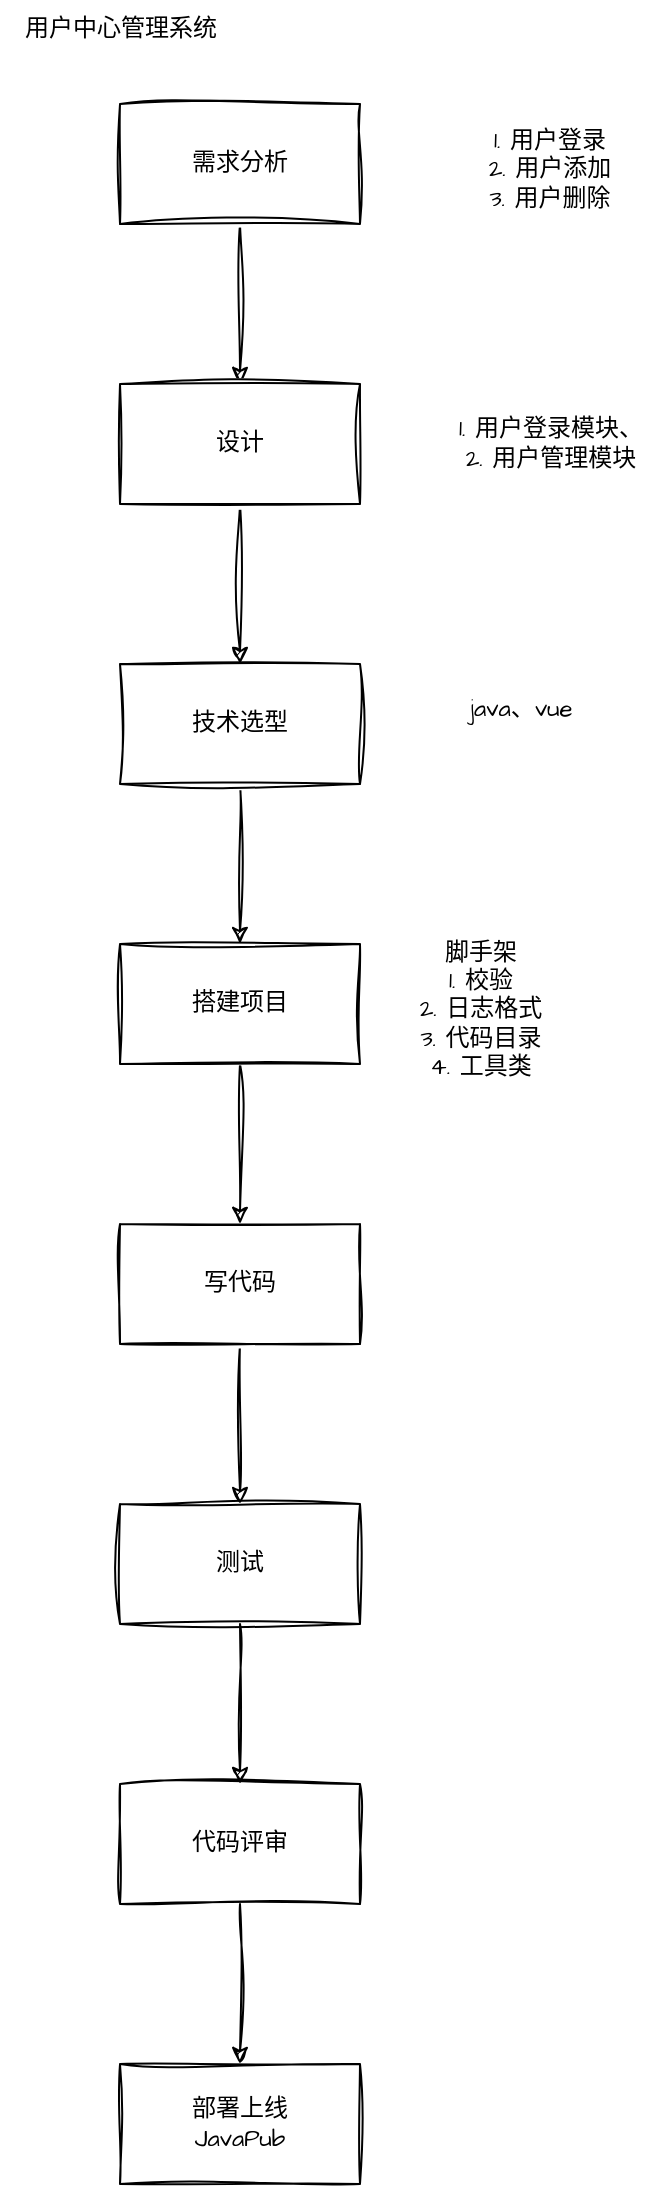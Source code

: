 <mxfile version="24.5.5" type="github">
  <diagram name="第 1 页" id="WvLIRYuNrSUFbptSl-A2">
    <mxGraphModel dx="1621" dy="1121" grid="1" gridSize="10" guides="1" tooltips="1" connect="1" arrows="0" fold="1" page="1" pageScale="1" pageWidth="827" pageHeight="1169" math="0" shadow="0">
      <root>
        <mxCell id="0" />
        <mxCell id="1" parent="0" />
        <mxCell id="OWUBWAP2Ix0LN6YwNYeq-36" value="用户中心管理系统" style="text;html=1;align=center;verticalAlign=middle;resizable=0;points=[];autosize=1;strokeColor=none;fillColor=none;fontFamily=Architects Daughter;fontSource=https%3A%2F%2Ffonts.googleapis.com%2Fcss%3Ffamily%3DArchitects%2BDaughter;" parent="1" vertex="1">
          <mxGeometry x="-10" y="18" width="120" height="30" as="geometry" />
        </mxCell>
        <mxCell id="OWUBWAP2Ix0LN6YwNYeq-40" value="" style="edgeStyle=orthogonalEdgeStyle;rounded=0;sketch=1;hachureGap=4;jiggle=2;curveFitting=1;orthogonalLoop=1;jettySize=auto;html=1;fontFamily=Architects Daughter;fontSource=https%3A%2F%2Ffonts.googleapis.com%2Fcss%3Ffamily%3DArchitects%2BDaughter;" parent="1" source="OWUBWAP2Ix0LN6YwNYeq-37" target="OWUBWAP2Ix0LN6YwNYeq-39" edge="1">
          <mxGeometry relative="1" as="geometry" />
        </mxCell>
        <mxCell id="OWUBWAP2Ix0LN6YwNYeq-37" value="需求分析" style="rounded=0;whiteSpace=wrap;html=1;sketch=1;hachureGap=4;jiggle=2;curveFitting=1;fontFamily=Architects Daughter;fontSource=https%3A%2F%2Ffonts.googleapis.com%2Fcss%3Ffamily%3DArchitects%2BDaughter;" parent="1" vertex="1">
          <mxGeometry x="50" y="70" width="120" height="60" as="geometry" />
        </mxCell>
        <mxCell id="OWUBWAP2Ix0LN6YwNYeq-38" value="1. 用户登录&lt;div&gt;2. 用户添加&lt;/div&gt;&lt;div&gt;3. 用户删除&lt;/div&gt;" style="text;html=1;align=center;verticalAlign=middle;whiteSpace=wrap;rounded=0;fontFamily=Architects Daughter;fontSource=https%3A%2F%2Ffonts.googleapis.com%2Fcss%3Ffamily%3DArchitects%2BDaughter;" parent="1" vertex="1">
          <mxGeometry x="220" y="85" width="90" height="35" as="geometry" />
        </mxCell>
        <mxCell id="OWUBWAP2Ix0LN6YwNYeq-43" value="" style="edgeStyle=orthogonalEdgeStyle;rounded=0;sketch=1;hachureGap=4;jiggle=2;curveFitting=1;orthogonalLoop=1;jettySize=auto;html=1;fontFamily=Architects Daughter;fontSource=https%3A%2F%2Ffonts.googleapis.com%2Fcss%3Ffamily%3DArchitects%2BDaughter;" parent="1" source="OWUBWAP2Ix0LN6YwNYeq-39" target="OWUBWAP2Ix0LN6YwNYeq-42" edge="1">
          <mxGeometry relative="1" as="geometry" />
        </mxCell>
        <mxCell id="OWUBWAP2Ix0LN6YwNYeq-39" value="设计" style="whiteSpace=wrap;html=1;fontFamily=Architects Daughter;rounded=0;sketch=1;hachureGap=4;jiggle=2;curveFitting=1;fontSource=https%3A%2F%2Ffonts.googleapis.com%2Fcss%3Ffamily%3DArchitects%2BDaughter;" parent="1" vertex="1">
          <mxGeometry x="50" y="210" width="120" height="60" as="geometry" />
        </mxCell>
        <mxCell id="OWUBWAP2Ix0LN6YwNYeq-41" value="1. 用户登录模块、&lt;div&gt;2. 用户管理模块&lt;/div&gt;" style="text;html=1;align=center;verticalAlign=middle;resizable=0;points=[];autosize=1;strokeColor=none;fillColor=none;fontFamily=Architects Daughter;fontSource=https%3A%2F%2Ffonts.googleapis.com%2Fcss%3Ffamily%3DArchitects%2BDaughter;" parent="1" vertex="1">
          <mxGeometry x="205" y="220" width="120" height="40" as="geometry" />
        </mxCell>
        <mxCell id="OWUBWAP2Ix0LN6YwNYeq-46" value="" style="edgeStyle=orthogonalEdgeStyle;rounded=0;sketch=1;hachureGap=4;jiggle=2;curveFitting=1;orthogonalLoop=1;jettySize=auto;html=1;fontFamily=Architects Daughter;fontSource=https%3A%2F%2Ffonts.googleapis.com%2Fcss%3Ffamily%3DArchitects%2BDaughter;" parent="1" source="OWUBWAP2Ix0LN6YwNYeq-42" target="OWUBWAP2Ix0LN6YwNYeq-45" edge="1">
          <mxGeometry relative="1" as="geometry" />
        </mxCell>
        <mxCell id="OWUBWAP2Ix0LN6YwNYeq-42" value="技术选型" style="whiteSpace=wrap;html=1;fontFamily=Architects Daughter;rounded=0;sketch=1;hachureGap=4;jiggle=2;curveFitting=1;fontSource=https%3A%2F%2Ffonts.googleapis.com%2Fcss%3Ffamily%3DArchitects%2BDaughter;" parent="1" vertex="1">
          <mxGeometry x="50" y="350" width="120" height="60" as="geometry" />
        </mxCell>
        <mxCell id="OWUBWAP2Ix0LN6YwNYeq-44" value="java、vue" style="text;html=1;align=center;verticalAlign=middle;resizable=0;points=[];autosize=1;strokeColor=none;fillColor=none;fontFamily=Architects Daughter;fontSource=https%3A%2F%2Ffonts.googleapis.com%2Fcss%3Ffamily%3DArchitects%2BDaughter;" parent="1" vertex="1">
          <mxGeometry x="215" y="358" width="70" height="30" as="geometry" />
        </mxCell>
        <mxCell id="OWUBWAP2Ix0LN6YwNYeq-49" value="" style="edgeStyle=orthogonalEdgeStyle;rounded=0;sketch=1;hachureGap=4;jiggle=2;curveFitting=1;orthogonalLoop=1;jettySize=auto;html=1;fontFamily=Architects Daughter;fontSource=https%3A%2F%2Ffonts.googleapis.com%2Fcss%3Ffamily%3DArchitects%2BDaughter;" parent="1" source="OWUBWAP2Ix0LN6YwNYeq-45" target="OWUBWAP2Ix0LN6YwNYeq-48" edge="1">
          <mxGeometry relative="1" as="geometry" />
        </mxCell>
        <mxCell id="OWUBWAP2Ix0LN6YwNYeq-45" value="搭建项目" style="whiteSpace=wrap;html=1;fontFamily=Architects Daughter;rounded=0;sketch=1;hachureGap=4;jiggle=2;curveFitting=1;fontSource=https%3A%2F%2Ffonts.googleapis.com%2Fcss%3Ffamily%3DArchitects%2BDaughter;" parent="1" vertex="1">
          <mxGeometry x="50" y="490" width="120" height="60" as="geometry" />
        </mxCell>
        <mxCell id="OWUBWAP2Ix0LN6YwNYeq-47" value="脚手架&lt;div&gt;1. 校验&lt;/div&gt;&lt;div&gt;2. 日志格式&lt;/div&gt;&lt;div&gt;3. 代码目录&lt;/div&gt;&lt;div&gt;4. 工具类&lt;/div&gt;" style="text;html=1;align=center;verticalAlign=middle;resizable=0;points=[];autosize=1;strokeColor=none;fillColor=none;fontFamily=Architects Daughter;fontSource=https%3A%2F%2Ffonts.googleapis.com%2Fcss%3Ffamily%3DArchitects%2BDaughter;" parent="1" vertex="1">
          <mxGeometry x="190" y="478" width="80" height="90" as="geometry" />
        </mxCell>
        <mxCell id="OWUBWAP2Ix0LN6YwNYeq-51" value="" style="edgeStyle=orthogonalEdgeStyle;rounded=0;sketch=1;hachureGap=4;jiggle=2;curveFitting=1;orthogonalLoop=1;jettySize=auto;html=1;fontFamily=Architects Daughter;fontSource=https%3A%2F%2Ffonts.googleapis.com%2Fcss%3Ffamily%3DArchitects%2BDaughter;" parent="1" source="OWUBWAP2Ix0LN6YwNYeq-48" target="OWUBWAP2Ix0LN6YwNYeq-50" edge="1">
          <mxGeometry relative="1" as="geometry" />
        </mxCell>
        <mxCell id="OWUBWAP2Ix0LN6YwNYeq-48" value="写代码" style="whiteSpace=wrap;html=1;fontFamily=Architects Daughter;rounded=0;sketch=1;hachureGap=4;jiggle=2;curveFitting=1;fontSource=https%3A%2F%2Ffonts.googleapis.com%2Fcss%3Ffamily%3DArchitects%2BDaughter;" parent="1" vertex="1">
          <mxGeometry x="50" y="630" width="120" height="60" as="geometry" />
        </mxCell>
        <mxCell id="OWUBWAP2Ix0LN6YwNYeq-53" value="" style="edgeStyle=orthogonalEdgeStyle;rounded=0;sketch=1;hachureGap=4;jiggle=2;curveFitting=1;orthogonalLoop=1;jettySize=auto;html=1;fontFamily=Architects Daughter;fontSource=https%3A%2F%2Ffonts.googleapis.com%2Fcss%3Ffamily%3DArchitects%2BDaughter;" parent="1" source="OWUBWAP2Ix0LN6YwNYeq-50" target="OWUBWAP2Ix0LN6YwNYeq-52" edge="1">
          <mxGeometry relative="1" as="geometry" />
        </mxCell>
        <mxCell id="OWUBWAP2Ix0LN6YwNYeq-50" value="测试" style="whiteSpace=wrap;html=1;fontFamily=Architects Daughter;rounded=0;sketch=1;hachureGap=4;jiggle=2;curveFitting=1;fontSource=https%3A%2F%2Ffonts.googleapis.com%2Fcss%3Ffamily%3DArchitects%2BDaughter;" parent="1" vertex="1">
          <mxGeometry x="50" y="770" width="120" height="60" as="geometry" />
        </mxCell>
        <mxCell id="OWUBWAP2Ix0LN6YwNYeq-55" value="" style="edgeStyle=orthogonalEdgeStyle;rounded=0;sketch=1;hachureGap=4;jiggle=2;curveFitting=1;orthogonalLoop=1;jettySize=auto;html=1;fontFamily=Architects Daughter;fontSource=https%3A%2F%2Ffonts.googleapis.com%2Fcss%3Ffamily%3DArchitects%2BDaughter;" parent="1" source="OWUBWAP2Ix0LN6YwNYeq-52" target="OWUBWAP2Ix0LN6YwNYeq-54" edge="1">
          <mxGeometry relative="1" as="geometry" />
        </mxCell>
        <mxCell id="OWUBWAP2Ix0LN6YwNYeq-52" value="代码评审" style="whiteSpace=wrap;html=1;fontFamily=Architects Daughter;rounded=0;sketch=1;hachureGap=4;jiggle=2;curveFitting=1;fontSource=https%3A%2F%2Ffonts.googleapis.com%2Fcss%3Ffamily%3DArchitects%2BDaughter;" parent="1" vertex="1">
          <mxGeometry x="50" y="910" width="120" height="60" as="geometry" />
        </mxCell>
        <mxCell id="OWUBWAP2Ix0LN6YwNYeq-54" value="部署上线&lt;br&gt;JavaPub" style="whiteSpace=wrap;html=1;fontFamily=Architects Daughter;rounded=0;sketch=1;hachureGap=4;jiggle=2;curveFitting=1;fontSource=https%3A%2F%2Ffonts.googleapis.com%2Fcss%3Ffamily%3DArchitects%2BDaughter;" parent="1" vertex="1">
          <mxGeometry x="50" y="1050" width="120" height="60" as="geometry" />
        </mxCell>
      </root>
    </mxGraphModel>
  </diagram>
</mxfile>
